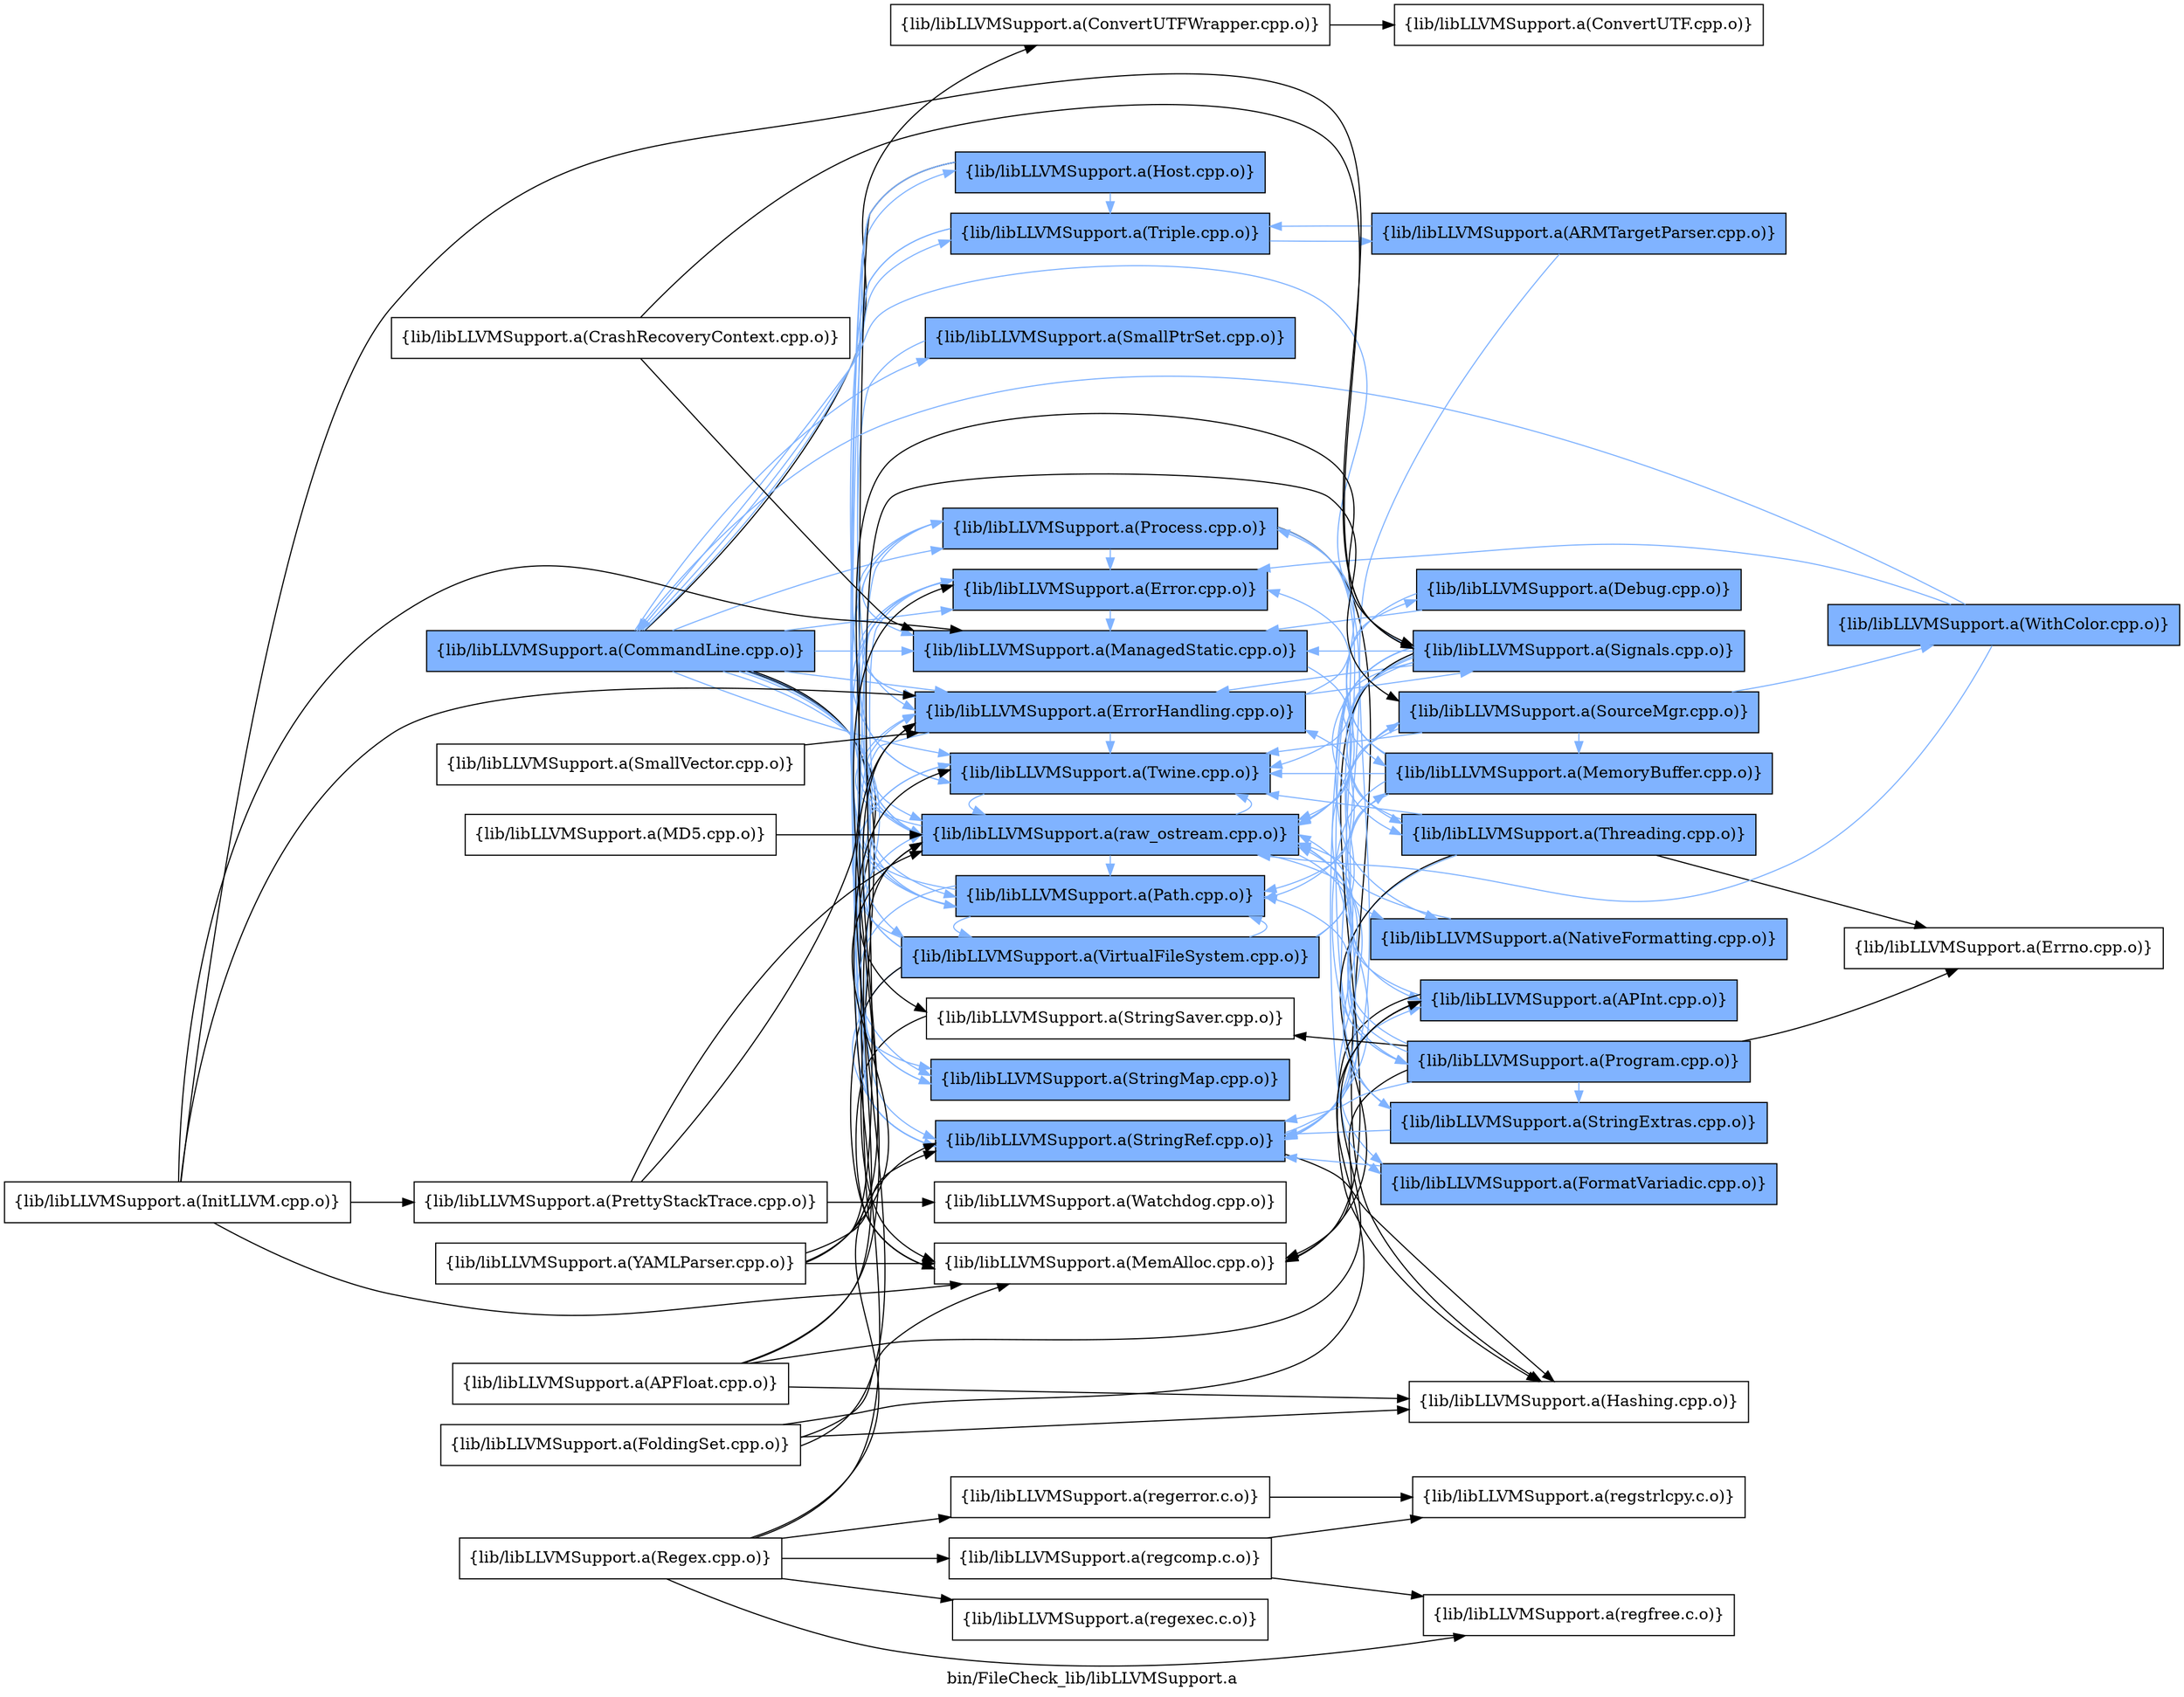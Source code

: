 digraph "bin/FileCheck_lib/libLLVMSupport.a" {
	label="bin/FileCheck_lib/libLLVMSupport.a";
	rankdir=LR;
	{ rank=same; Node0x563a16facbb8;  }
	{ rank=same; Node0x563a16fade78; Node0x563a16fae878; Node0x563a16fad388; Node0x563a16fade28; Node0x563a16fae008; Node0x563a16fac848; Node0x563a16fae3c8; Node0x563a16fad6a8; Node0x563a16fad608; Node0x563a16facde8; Node0x563a16fac758; Node0x563a16fac488; Node0x563a16fae378; Node0x563a16fadab8; Node0x563a16fae238; Node0x563a16faca28;  }
	{ rank=same; Node0x563a16fac668; Node0x563a16fac438; Node0x563a16fac988; Node0x563a16fae058; Node0x563a16fadec8; Node0x563a16fac258; Node0x563a16fac6b8; Node0x563a16facc08; Node0x563a16fad158; Node0x563a16fad068; Node0x563a16fac1b8; Node0x563a16faddd8; Node0x563a16faced8;  }

	Node0x563a16facbb8 [shape=record,shape=box,group=1,style=filled,fillcolor="0.600000 0.5 1",label="{lib/libLLVMSupport.a(CommandLine.cpp.o)}"];
	Node0x563a16facbb8 -> Node0x563a16fade78;
	Node0x563a16facbb8 -> Node0x563a16fae878[color="0.600000 0.5 1"];
	Node0x563a16facbb8 -> Node0x563a16fad388[color="0.600000 0.5 1"];
	Node0x563a16facbb8 -> Node0x563a16fade28;
	Node0x563a16facbb8 -> Node0x563a16fae008[color="0.600000 0.5 1"];
	Node0x563a16facbb8 -> Node0x563a16fac848[color="0.600000 0.5 1"];
	Node0x563a16facbb8 -> Node0x563a16fae3c8[color="0.600000 0.5 1"];
	Node0x563a16facbb8 -> Node0x563a16fad6a8[color="0.600000 0.5 1"];
	Node0x563a16facbb8 -> Node0x563a16fad608[color="0.600000 0.5 1"];
	Node0x563a16facbb8 -> Node0x563a16facde8;
	Node0x563a16facbb8 -> Node0x563a16fac758[color="0.600000 0.5 1"];
	Node0x563a16facbb8 -> Node0x563a16fac488[color="0.600000 0.5 1"];
	Node0x563a16facbb8 -> Node0x563a16fae378[color="0.600000 0.5 1"];
	Node0x563a16facbb8 -> Node0x563a16fadab8[color="0.600000 0.5 1"];
	Node0x563a16facbb8 -> Node0x563a16fae238[color="0.600000 0.5 1"];
	Node0x563a16facbb8 -> Node0x563a16faca28[color="0.600000 0.5 1"];
	Node0x563a16fae0a8 [shape=record,shape=box,group=0,label="{lib/libLLVMSupport.a(Regex.cpp.o)}"];
	Node0x563a16fae0a8 -> Node0x563a16fae008;
	Node0x563a16fae0a8 -> Node0x563a16fac758;
	Node0x563a16fae0a8 -> Node0x563a16fac528;
	Node0x563a16fae0a8 -> Node0x563a16fad0b8;
	Node0x563a16fae0a8 -> Node0x563a16facd48;
	Node0x563a16fae0a8 -> Node0x563a16fad928;
	Node0x563a16fae878 [shape=record,shape=box,group=1,style=filled,fillcolor="0.600000 0.5 1",label="{lib/libLLVMSupport.a(SmallPtrSet.cpp.o)}"];
	Node0x563a16fae878 -> Node0x563a16fad6a8[color="0.600000 0.5 1"];
	Node0x563a16facc08 [shape=record,shape=box,group=1,style=filled,fillcolor="0.600000 0.5 1",label="{lib/libLLVMSupport.a(SourceMgr.cpp.o)}"];
	Node0x563a16facc08 -> Node0x563a16fae008[color="0.600000 0.5 1"];
	Node0x563a16facc08 -> Node0x563a16fad158[color="0.600000 0.5 1"];
	Node0x563a16facc08 -> Node0x563a16fac758[color="0.600000 0.5 1"];
	Node0x563a16facc08 -> Node0x563a16facb68[color="0.600000 0.5 1"];
	Node0x563a16facc08 -> Node0x563a16fae378[color="0.600000 0.5 1"];
	Node0x563a16fad6a8 [shape=record,shape=box,group=1,style=filled,fillcolor="0.600000 0.5 1",label="{lib/libLLVMSupport.a(ErrorHandling.cpp.o)}"];
	Node0x563a16fad6a8 -> Node0x563a16fadec8[color="0.600000 0.5 1"];
	Node0x563a16fad6a8 -> Node0x563a16fac758[color="0.600000 0.5 1"];
	Node0x563a16fad6a8 -> Node0x563a16fae378[color="0.600000 0.5 1"];
	Node0x563a16fad6a8 -> Node0x563a16fac258[color="0.600000 0.5 1"];
	Node0x563a16fae918 [shape=record,shape=box,group=0,label="{lib/libLLVMSupport.a(InitLLVM.cpp.o)}"];
	Node0x563a16fae918 -> Node0x563a16fad9c8;
	Node0x563a16fae918 -> Node0x563a16fad6a8;
	Node0x563a16fae918 -> Node0x563a16fad608;
	Node0x563a16fae918 -> Node0x563a16facde8;
	Node0x563a16fae918 -> Node0x563a16fac258;
	Node0x563a16fad158 [shape=record,shape=box,group=1,style=filled,fillcolor="0.600000 0.5 1",label="{lib/libLLVMSupport.a(MemoryBuffer.cpp.o)}"];
	Node0x563a16fad158 -> Node0x563a16fae3c8[color="0.600000 0.5 1"];
	Node0x563a16fad158 -> Node0x563a16fac758[color="0.600000 0.5 1"];
	Node0x563a16fad158 -> Node0x563a16fae238[color="0.600000 0.5 1"];
	Node0x563a16fad158 -> Node0x563a16faca28[color="0.600000 0.5 1"];
	Node0x563a16fad158 -> Node0x563a16faddd8[color="0.600000 0.5 1"];
	Node0x563a16facb68 [shape=record,shape=box,group=1,style=filled,fillcolor="0.600000 0.5 1",label="{lib/libLLVMSupport.a(WithColor.cpp.o)}"];
	Node0x563a16facb68 -> Node0x563a16facbb8[color="0.600000 0.5 1"];
	Node0x563a16facb68 -> Node0x563a16fae3c8[color="0.600000 0.5 1"];
	Node0x563a16facb68 -> Node0x563a16fae378[color="0.600000 0.5 1"];
	Node0x563a16fae378 [shape=record,shape=box,group=1,style=filled,fillcolor="0.600000 0.5 1",label="{lib/libLLVMSupport.a(raw_ostream.cpp.o)}"];
	Node0x563a16fae378 -> Node0x563a16fad068[color="0.600000 0.5 1"];
	Node0x563a16fae378 -> Node0x563a16fae3c8[color="0.600000 0.5 1"];
	Node0x563a16fae378 -> Node0x563a16fad6a8[color="0.600000 0.5 1"];
	Node0x563a16fae378 -> Node0x563a16fac1b8[color="0.600000 0.5 1"];
	Node0x563a16fae378 -> Node0x563a16fac758[color="0.600000 0.5 1"];
	Node0x563a16fae378 -> Node0x563a16fae238[color="0.600000 0.5 1"];
	Node0x563a16fae378 -> Node0x563a16faca28[color="0.600000 0.5 1"];
	Node0x563a16fae378 -> Node0x563a16faddd8[color="0.600000 0.5 1"];
	Node0x563a16faca28 [shape=record,shape=box,group=1,style=filled,fillcolor="0.600000 0.5 1",label="{lib/libLLVMSupport.a(Process.cpp.o)}"];
	Node0x563a16faca28 -> Node0x563a16fac438[color="0.600000 0.5 1"];
	Node0x563a16faca28 -> Node0x563a16fae3c8[color="0.600000 0.5 1"];
	Node0x563a16faca28 -> Node0x563a16fac988;
	Node0x563a16faca28 -> Node0x563a16fad608[color="0.600000 0.5 1"];
	Node0x563a16faca28 -> Node0x563a16fae238[color="0.600000 0.5 1"];
	Node0x563a16faca28 -> Node0x563a16faced8[color="0.600000 0.5 1"];
	Node0x563a16fac438 [shape=record,shape=box,group=1,style=filled,fillcolor="0.600000 0.5 1",label="{lib/libLLVMSupport.a(APInt.cpp.o)}"];
	Node0x563a16fac438 -> Node0x563a16fac988;
	Node0x563a16fac438 -> Node0x563a16fae378[color="0.600000 0.5 1"];
	Node0x563a16fad068 [shape=record,shape=box,group=1,style=filled,fillcolor="0.600000 0.5 1",label="{lib/libLLVMSupport.a(NativeFormatting.cpp.o)}"];
	Node0x563a16fad068 -> Node0x563a16fae378[color="0.600000 0.5 1"];
	Node0x563a16fad388 [shape=record,shape=box,group=1,style=filled,fillcolor="0.600000 0.5 1",label="{lib/libLLVMSupport.a(StringMap.cpp.o)}"];
	Node0x563a16fad388 -> Node0x563a16fad6a8[color="0.600000 0.5 1"];
	Node0x563a16fae008 [shape=record,shape=box,group=1,style=filled,fillcolor="0.600000 0.5 1",label="{lib/libLLVMSupport.a(StringRef.cpp.o)}"];
	Node0x563a16fae008 -> Node0x563a16fac438[color="0.600000 0.5 1"];
	Node0x563a16fae008 -> Node0x563a16fae3c8[color="0.600000 0.5 1"];
	Node0x563a16fae008 -> Node0x563a16fac988;
	Node0x563a16fae3c8 [shape=record,shape=box,group=1,style=filled,fillcolor="0.600000 0.5 1",label="{lib/libLLVMSupport.a(Error.cpp.o)}"];
	Node0x563a16fae3c8 -> Node0x563a16fad6a8[color="0.600000 0.5 1"];
	Node0x563a16fae3c8 -> Node0x563a16fad608[color="0.600000 0.5 1"];
	Node0x563a16fae3c8 -> Node0x563a16fac758[color="0.600000 0.5 1"];
	Node0x563a16fae3c8 -> Node0x563a16fae378[color="0.600000 0.5 1"];
	Node0x563a16fac1b8 [shape=record,shape=box,group=1,style=filled,fillcolor="0.600000 0.5 1",label="{lib/libLLVMSupport.a(FormatVariadic.cpp.o)}"];
	Node0x563a16fac1b8 -> Node0x563a16fae008[color="0.600000 0.5 1"];
	Node0x563a16facde8 [shape=record,shape=box,group=0,label="{lib/libLLVMSupport.a(MemAlloc.cpp.o)}"];
	Node0x563a16fac758 [shape=record,shape=box,group=1,style=filled,fillcolor="0.600000 0.5 1",label="{lib/libLLVMSupport.a(Twine.cpp.o)}"];
	Node0x563a16fac758 -> Node0x563a16fae378[color="0.600000 0.5 1"];
	Node0x563a16fac988 [shape=record,shape=box,group=0,label="{lib/libLLVMSupport.a(Hashing.cpp.o)}"];
	Node0x563a16fade78 [shape=record,shape=box,group=0,label="{lib/libLLVMSupport.a(ConvertUTFWrapper.cpp.o)}"];
	Node0x563a16fade78 -> Node0x563a16fac668;
	Node0x563a16fade28 [shape=record,shape=box,group=0,label="{lib/libLLVMSupport.a(StringSaver.cpp.o)}"];
	Node0x563a16fade28 -> Node0x563a16facde8;
	Node0x563a16fac848 [shape=record,shape=box,group=1,style=filled,fillcolor="0.600000 0.5 1",label="{lib/libLLVMSupport.a(Triple.cpp.o)}"];
	Node0x563a16fac848 -> Node0x563a16fae008[color="0.600000 0.5 1"];
	Node0x563a16fac848 -> Node0x563a16fae058[color="0.600000 0.5 1"];
	Node0x563a16fac848 -> Node0x563a16fac758[color="0.600000 0.5 1"];
	Node0x563a16fad608 [shape=record,shape=box,group=1,style=filled,fillcolor="0.600000 0.5 1",label="{lib/libLLVMSupport.a(ManagedStatic.cpp.o)}"];
	Node0x563a16fad608 -> Node0x563a16fac6b8[color="0.600000 0.5 1"];
	Node0x563a16fac488 [shape=record,shape=box,group=1,style=filled,fillcolor="0.600000 0.5 1",label="{lib/libLLVMSupport.a(VirtualFileSystem.cpp.o)}"];
	Node0x563a16fac488 -> Node0x563a16facc08[color="0.600000 0.5 1"];
	Node0x563a16fac488 -> Node0x563a16fad388[color="0.600000 0.5 1"];
	Node0x563a16fac488 -> Node0x563a16fae008[color="0.600000 0.5 1"];
	Node0x563a16fac488 -> Node0x563a16fae3c8[color="0.600000 0.5 1"];
	Node0x563a16fac488 -> Node0x563a16facde8;
	Node0x563a16fac488 -> Node0x563a16fad158[color="0.600000 0.5 1"];
	Node0x563a16fac488 -> Node0x563a16fac758[color="0.600000 0.5 1"];
	Node0x563a16fac488 -> Node0x563a16fae378[color="0.600000 0.5 1"];
	Node0x563a16fac488 -> Node0x563a16fae238[color="0.600000 0.5 1"];
	Node0x563a16fadab8 [shape=record,shape=box,group=1,style=filled,fillcolor="0.600000 0.5 1",label="{lib/libLLVMSupport.a(Host.cpp.o)}"];
	Node0x563a16fadab8 -> Node0x563a16fad388[color="0.600000 0.5 1"];
	Node0x563a16fadab8 -> Node0x563a16fae008[color="0.600000 0.5 1"];
	Node0x563a16fadab8 -> Node0x563a16fac848[color="0.600000 0.5 1"];
	Node0x563a16fadab8 -> Node0x563a16facde8;
	Node0x563a16fadab8 -> Node0x563a16fae378[color="0.600000 0.5 1"];
	Node0x563a16fae238 [shape=record,shape=box,group=1,style=filled,fillcolor="0.600000 0.5 1",label="{lib/libLLVMSupport.a(Path.cpp.o)}"];
	Node0x563a16fae238 -> Node0x563a16fae008[color="0.600000 0.5 1"];
	Node0x563a16fae238 -> Node0x563a16fae3c8[color="0.600000 0.5 1"];
	Node0x563a16fae238 -> Node0x563a16fac758[color="0.600000 0.5 1"];
	Node0x563a16fae238 -> Node0x563a16fac488[color="0.600000 0.5 1"];
	Node0x563a16fae238 -> Node0x563a16faca28[color="0.600000 0.5 1"];
	Node0x563a16fac668 [shape=record,shape=box,group=0,label="{lib/libLLVMSupport.a(ConvertUTF.cpp.o)}"];
	Node0x563a16fadec8 [shape=record,shape=box,group=1,style=filled,fillcolor="0.600000 0.5 1",label="{lib/libLLVMSupport.a(Debug.cpp.o)}"];
	Node0x563a16fadec8 -> Node0x563a16fad608[color="0.600000 0.5 1"];
	Node0x563a16fadec8 -> Node0x563a16fae378[color="0.600000 0.5 1"];
	Node0x563a16fac258 [shape=record,shape=box,group=1,style=filled,fillcolor="0.600000 0.5 1",label="{lib/libLLVMSupport.a(Signals.cpp.o)}"];
	Node0x563a16fac258 -> Node0x563a16facbb8[color="0.600000 0.5 1"];
	Node0x563a16fac258 -> Node0x563a16fad068[color="0.600000 0.5 1"];
	Node0x563a16fac258 -> Node0x563a16fae008[color="0.600000 0.5 1"];
	Node0x563a16fac258 -> Node0x563a16fad6a8[color="0.600000 0.5 1"];
	Node0x563a16fac258 -> Node0x563a16fac1b8[color="0.600000 0.5 1"];
	Node0x563a16fac258 -> Node0x563a16fad608[color="0.600000 0.5 1"];
	Node0x563a16fac258 -> Node0x563a16facde8;
	Node0x563a16fac258 -> Node0x563a16fad158[color="0.600000 0.5 1"];
	Node0x563a16fac258 -> Node0x563a16fac758[color="0.600000 0.5 1"];
	Node0x563a16fac258 -> Node0x563a16fae378[color="0.600000 0.5 1"];
	Node0x563a16fac258 -> Node0x563a16fae238[color="0.600000 0.5 1"];
	Node0x563a16fac258 -> Node0x563a16faddd8[color="0.600000 0.5 1"];
	Node0x563a16fac258 -> Node0x563a16fac6b8[color="0.600000 0.5 1"];
	Node0x563a16face38 [shape=record,shape=box,group=0,label="{lib/libLLVMSupport.a(FoldingSet.cpp.o)}"];
	Node0x563a16face38 -> Node0x563a16fac438;
	Node0x563a16face38 -> Node0x563a16fad6a8;
	Node0x563a16face38 -> Node0x563a16fac988;
	Node0x563a16face38 -> Node0x563a16facde8;
	Node0x563a16fad9c8 [shape=record,shape=box,group=0,label="{lib/libLLVMSupport.a(PrettyStackTrace.cpp.o)}"];
	Node0x563a16fad9c8 -> Node0x563a16fae378;
	Node0x563a16fad9c8 -> Node0x563a16fac258;
	Node0x563a16fad9c8 -> Node0x563a16face88;
	Node0x563a16fac6b8 [shape=record,shape=box,group=1,style=filled,fillcolor="0.600000 0.5 1",label="{lib/libLLVMSupport.a(Threading.cpp.o)}"];
	Node0x563a16fac6b8 -> Node0x563a16fae008[color="0.600000 0.5 1"];
	Node0x563a16fac6b8 -> Node0x563a16fad6a8[color="0.600000 0.5 1"];
	Node0x563a16fac6b8 -> Node0x563a16facde8;
	Node0x563a16fac6b8 -> Node0x563a16fac758[color="0.600000 0.5 1"];
	Node0x563a16fac6b8 -> Node0x563a16fae558;
	Node0x563a16faddd8 [shape=record,shape=box,group=1,style=filled,fillcolor="0.600000 0.5 1",label="{lib/libLLVMSupport.a(Program.cpp.o)}"];
	Node0x563a16faddd8 -> Node0x563a16fade28;
	Node0x563a16faddd8 -> Node0x563a16fae008[color="0.600000 0.5 1"];
	Node0x563a16faddd8 -> Node0x563a16facde8;
	Node0x563a16faddd8 -> Node0x563a16fae378[color="0.600000 0.5 1"];
	Node0x563a16faddd8 -> Node0x563a16fae238[color="0.600000 0.5 1"];
	Node0x563a16faddd8 -> Node0x563a16faced8[color="0.600000 0.5 1"];
	Node0x563a16faddd8 -> Node0x563a16fae558;
	Node0x563a16face88 [shape=record,shape=box,group=0,label="{lib/libLLVMSupport.a(Watchdog.cpp.o)}"];
	Node0x563a16fac528 [shape=record,shape=box,group=0,label="{lib/libLLVMSupport.a(regcomp.c.o)}"];
	Node0x563a16fac528 -> Node0x563a16fad928;
	Node0x563a16fac528 -> Node0x563a16fad478;
	Node0x563a16fad0b8 [shape=record,shape=box,group=0,label="{lib/libLLVMSupport.a(regerror.c.o)}"];
	Node0x563a16fad0b8 -> Node0x563a16fad478;
	Node0x563a16facd48 [shape=record,shape=box,group=0,label="{lib/libLLVMSupport.a(regexec.c.o)}"];
	Node0x563a16fad928 [shape=record,shape=box,group=0,label="{lib/libLLVMSupport.a(regfree.c.o)}"];
	Node0x563a16fac618 [shape=record,shape=box,group=0,label="{lib/libLLVMSupport.a(SmallVector.cpp.o)}"];
	Node0x563a16fac618 -> Node0x563a16fad6a8;
	Node0x563a16fac3e8 [shape=record,shape=box,group=0,label="{lib/libLLVMSupport.a(APFloat.cpp.o)}"];
	Node0x563a16fac3e8 -> Node0x563a16fac438;
	Node0x563a16fac3e8 -> Node0x563a16fae3c8;
	Node0x563a16fac3e8 -> Node0x563a16fac988;
	Node0x563a16fac3e8 -> Node0x563a16fae378;
	Node0x563a16fae058 [shape=record,shape=box,group=1,style=filled,fillcolor="0.600000 0.5 1",label="{lib/libLLVMSupport.a(ARMTargetParser.cpp.o)}"];
	Node0x563a16fae058 -> Node0x563a16fae008[color="0.600000 0.5 1"];
	Node0x563a16fae058 -> Node0x563a16fac848[color="0.600000 0.5 1"];
	Node0x563a16fadd88 [shape=record,shape=box,group=0,label="{lib/libLLVMSupport.a(YAMLParser.cpp.o)}"];
	Node0x563a16fadd88 -> Node0x563a16facc08;
	Node0x563a16fadd88 -> Node0x563a16fae008;
	Node0x563a16fadd88 -> Node0x563a16fad6a8;
	Node0x563a16fadd88 -> Node0x563a16facde8;
	Node0x563a16fadd88 -> Node0x563a16fae378;
	Node0x563a16fad478 [shape=record,shape=box,group=0,label="{lib/libLLVMSupport.a(regstrlcpy.c.o)}"];
	Node0x563a16fac2f8 [shape=record,shape=box,group=0,label="{lib/libLLVMSupport.a(MD5.cpp.o)}"];
	Node0x563a16fac2f8 -> Node0x563a16fae378;
	Node0x563a16faced8 [shape=record,shape=box,group=1,style=filled,fillcolor="0.600000 0.5 1",label="{lib/libLLVMSupport.a(StringExtras.cpp.o)}"];
	Node0x563a16faced8 -> Node0x563a16fae008[color="0.600000 0.5 1"];
	Node0x563a16faced8 -> Node0x563a16fae378[color="0.600000 0.5 1"];
	Node0x563a16fad568 [shape=record,shape=box,group=0,label="{lib/libLLVMSupport.a(CrashRecoveryContext.cpp.o)}"];
	Node0x563a16fad568 -> Node0x563a16fad608;
	Node0x563a16fad568 -> Node0x563a16fac258;
	Node0x563a16fae558 [shape=record,shape=box,group=0,label="{lib/libLLVMSupport.a(Errno.cpp.o)}"];
}
